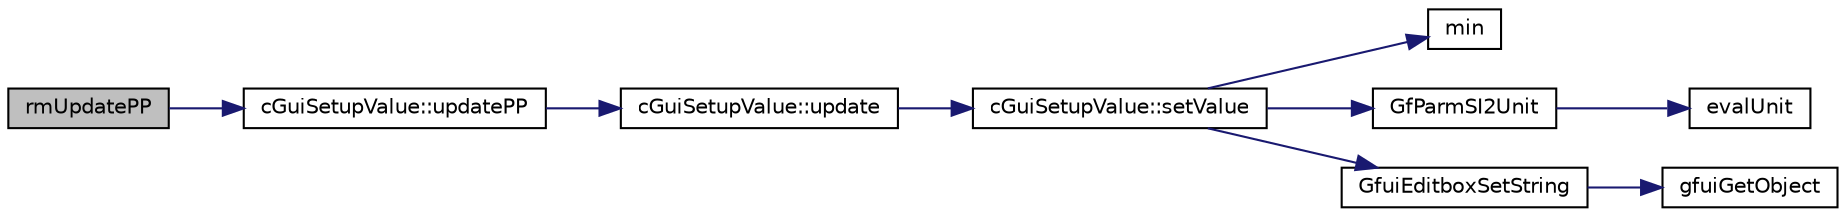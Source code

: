 digraph "rmUpdatePP"
{
  edge [fontname="Helvetica",fontsize="10",labelfontname="Helvetica",labelfontsize="10"];
  node [fontname="Helvetica",fontsize="10",shape=record];
  rankdir="LR";
  Node1 [label="rmUpdatePP",height=0.2,width=0.4,color="black", fillcolor="grey75", style="filled", fontcolor="black"];
  Node1 -> Node2 [color="midnightblue",fontsize="10",style="solid",fontname="Helvetica"];
  Node2 [label="cGuiSetupValue::updatePP",height=0.2,width=0.4,color="black", fillcolor="white", style="filled",URL="$classc_gui_setup_value.html#a08570c3f4c9c396ddbc8eb6ed6e719e2"];
  Node2 -> Node3 [color="midnightblue",fontsize="10",style="solid",fontname="Helvetica"];
  Node3 [label="cGuiSetupValue::update",height=0.2,width=0.4,color="black", fillcolor="white", style="filled",URL="$classc_gui_setup_value.html#a9fca87af76068d64238b3228f869356b"];
  Node3 -> Node4 [color="midnightblue",fontsize="10",style="solid",fontname="Helvetica"];
  Node4 [label="cGuiSetupValue::setValue",height=0.2,width=0.4,color="black", fillcolor="white", style="filled",URL="$classc_gui_setup_value.html#abd673553626abf07616525ee0d4bc391"];
  Node4 -> Node5 [color="midnightblue",fontsize="10",style="solid",fontname="Helvetica"];
  Node5 [label="min",height=0.2,width=0.4,color="black", fillcolor="white", style="filled",URL="$_basic_8h.html#a07ea3b7c7ac18b96fd67ba3a6757ceb2"];
  Node4 -> Node6 [color="midnightblue",fontsize="10",style="solid",fontname="Helvetica"];
  Node6 [label="GfParmSI2Unit",height=0.2,width=0.4,color="black", fillcolor="white", style="filled",URL="$group__paramsdata.html#gab24de0cda7e3f9a5ea42be6dd7592a38",tooltip="Convert a value from SI to given unit. "];
  Node6 -> Node7 [color="midnightblue",fontsize="10",style="solid",fontname="Helvetica"];
  Node7 [label="evalUnit",height=0.2,width=0.4,color="black", fillcolor="white", style="filled",URL="$group__paramshelper.html#ga939d9b995855a1e99d2ed2591692c71d",tooltip="Support function to multiply or divide dest with unit conversion factor. "];
  Node4 -> Node8 [color="midnightblue",fontsize="10",style="solid",fontname="Helvetica"];
  Node8 [label="GfuiEditboxSetString",height=0.2,width=0.4,color="black", fillcolor="white", style="filled",URL="$group__gui.html#ga7e769622dd66806a6bc7a6bb2e8e0c25",tooltip="Set a new string. "];
  Node8 -> Node9 [color="midnightblue",fontsize="10",style="solid",fontname="Helvetica"];
  Node9 [label="gfuiGetObject",height=0.2,width=0.4,color="black", fillcolor="white", style="filled",URL="$gui_8h.html#a0ea204358545cb934b0d6427e49ce2a6"];
}
